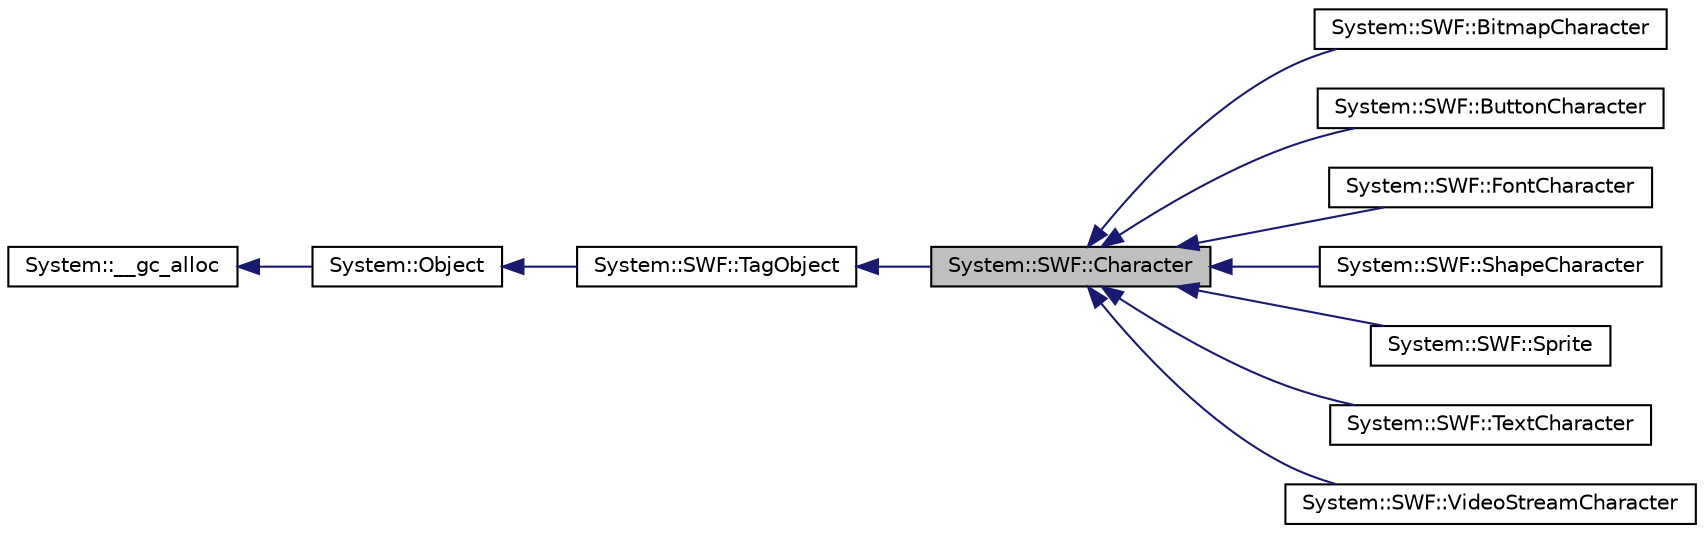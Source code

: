 digraph G
{
  edge [fontname="Helvetica",fontsize="10",labelfontname="Helvetica",labelfontsize="10"];
  node [fontname="Helvetica",fontsize="10",shape=record];
  rankdir="LR";
  Node1 [label="System::SWF::Character",height=0.2,width=0.4,color="black", fillcolor="grey75", style="filled" fontcolor="black"];
  Node2 -> Node1 [dir="back",color="midnightblue",fontsize="10",style="solid",fontname="Helvetica"];
  Node2 [label="System::SWF::TagObject",height=0.2,width=0.4,color="black", fillcolor="white", style="filled",URL="$class_system_1_1_s_w_f_1_1_tag_object.html"];
  Node3 -> Node2 [dir="back",color="midnightblue",fontsize="10",style="solid",fontname="Helvetica"];
  Node3 [label="System::Object",height=0.2,width=0.4,color="black", fillcolor="white", style="filled",URL="$class_system_1_1_object.html"];
  Node4 -> Node3 [dir="back",color="midnightblue",fontsize="10",style="solid",fontname="Helvetica"];
  Node4 [label="System::__gc_alloc",height=0.2,width=0.4,color="black", fillcolor="white", style="filled",URL="$class_system_1_1____gc__alloc.html"];
  Node1 -> Node5 [dir="back",color="midnightblue",fontsize="10",style="solid",fontname="Helvetica"];
  Node5 [label="System::SWF::BitmapCharacter",height=0.2,width=0.4,color="black", fillcolor="white", style="filled",URL="$class_system_1_1_s_w_f_1_1_bitmap_character.html"];
  Node1 -> Node6 [dir="back",color="midnightblue",fontsize="10",style="solid",fontname="Helvetica"];
  Node6 [label="System::SWF::ButtonCharacter",height=0.2,width=0.4,color="black", fillcolor="white", style="filled",URL="$class_system_1_1_s_w_f_1_1_button_character.html"];
  Node1 -> Node7 [dir="back",color="midnightblue",fontsize="10",style="solid",fontname="Helvetica"];
  Node7 [label="System::SWF::FontCharacter",height=0.2,width=0.4,color="black", fillcolor="white", style="filled",URL="$class_system_1_1_s_w_f_1_1_font_character.html"];
  Node1 -> Node8 [dir="back",color="midnightblue",fontsize="10",style="solid",fontname="Helvetica"];
  Node8 [label="System::SWF::ShapeCharacter",height=0.2,width=0.4,color="black", fillcolor="white", style="filled",URL="$class_system_1_1_s_w_f_1_1_shape_character.html"];
  Node1 -> Node9 [dir="back",color="midnightblue",fontsize="10",style="solid",fontname="Helvetica"];
  Node9 [label="System::SWF::Sprite",height=0.2,width=0.4,color="black", fillcolor="white", style="filled",URL="$class_system_1_1_s_w_f_1_1_sprite.html"];
  Node1 -> Node10 [dir="back",color="midnightblue",fontsize="10",style="solid",fontname="Helvetica"];
  Node10 [label="System::SWF::TextCharacter",height=0.2,width=0.4,color="black", fillcolor="white", style="filled",URL="$class_system_1_1_s_w_f_1_1_text_character.html"];
  Node1 -> Node11 [dir="back",color="midnightblue",fontsize="10",style="solid",fontname="Helvetica"];
  Node11 [label="System::SWF::VideoStreamCharacter",height=0.2,width=0.4,color="black", fillcolor="white", style="filled",URL="$class_system_1_1_s_w_f_1_1_video_stream_character.html"];
}
